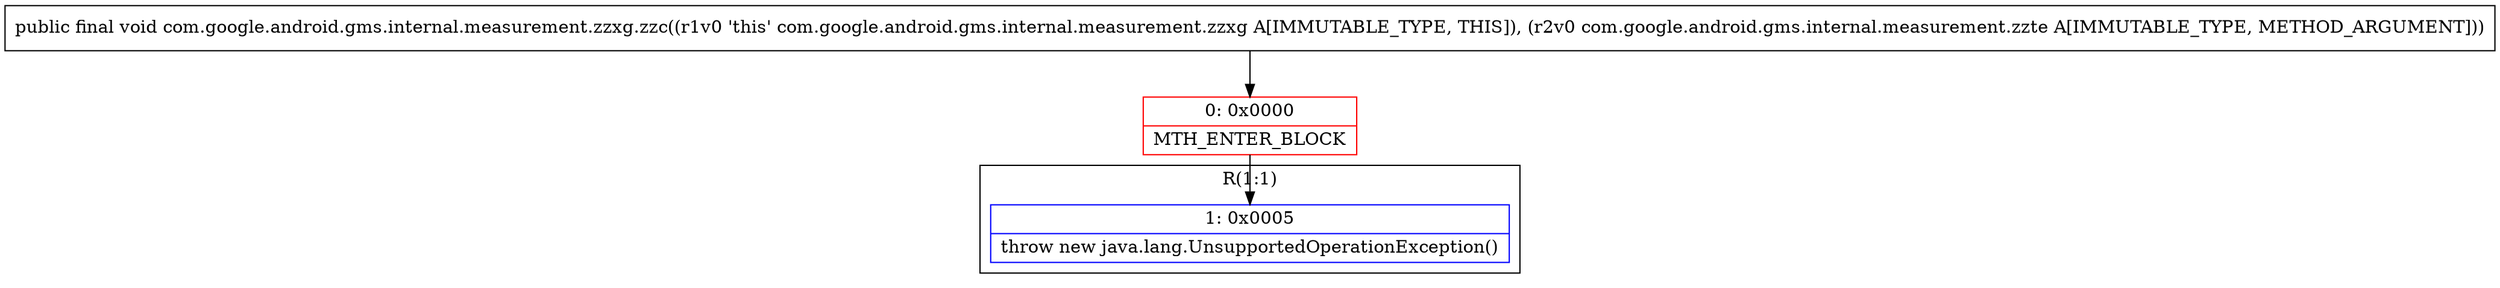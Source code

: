digraph "CFG forcom.google.android.gms.internal.measurement.zzxg.zzc(Lcom\/google\/android\/gms\/internal\/measurement\/zzte;)V" {
subgraph cluster_Region_597607155 {
label = "R(1:1)";
node [shape=record,color=blue];
Node_1 [shape=record,label="{1\:\ 0x0005|throw new java.lang.UnsupportedOperationException()\l}"];
}
Node_0 [shape=record,color=red,label="{0\:\ 0x0000|MTH_ENTER_BLOCK\l}"];
MethodNode[shape=record,label="{public final void com.google.android.gms.internal.measurement.zzxg.zzc((r1v0 'this' com.google.android.gms.internal.measurement.zzxg A[IMMUTABLE_TYPE, THIS]), (r2v0 com.google.android.gms.internal.measurement.zzte A[IMMUTABLE_TYPE, METHOD_ARGUMENT])) }"];
MethodNode -> Node_0;
Node_0 -> Node_1;
}

